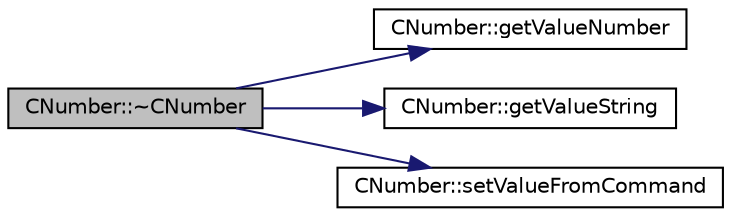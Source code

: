 digraph "CNumber::~CNumber"
{
  edge [fontname="Helvetica",fontsize="10",labelfontname="Helvetica",labelfontsize="10"];
  node [fontname="Helvetica",fontsize="10",shape=record];
  rankdir="LR";
  Node1 [label="CNumber::~CNumber",height=0.2,width=0.4,color="black", fillcolor="grey75", style="filled", fontcolor="black"];
  Node1 -> Node2 [color="midnightblue",fontsize="10",style="solid",fontname="Helvetica"];
  Node2 [label="CNumber::getValueNumber",height=0.2,width=0.4,color="black", fillcolor="white", style="filled",URL="$classCNumber.html#a0d94de7ded0b1c401a10485b2ae80e5b"];
  Node1 -> Node3 [color="midnightblue",fontsize="10",style="solid",fontname="Helvetica"];
  Node3 [label="CNumber::getValueString",height=0.2,width=0.4,color="black", fillcolor="white", style="filled",URL="$classCNumber.html#a8ff27686adda4c5ddee9ec2d4784a235"];
  Node1 -> Node4 [color="midnightblue",fontsize="10",style="solid",fontname="Helvetica"];
  Node4 [label="CNumber::setValueFromCommand",height=0.2,width=0.4,color="black", fillcolor="white", style="filled",URL="$classCNumber.html#a1c95a6ab90166d20074897b8d5fc3ebc"];
}
